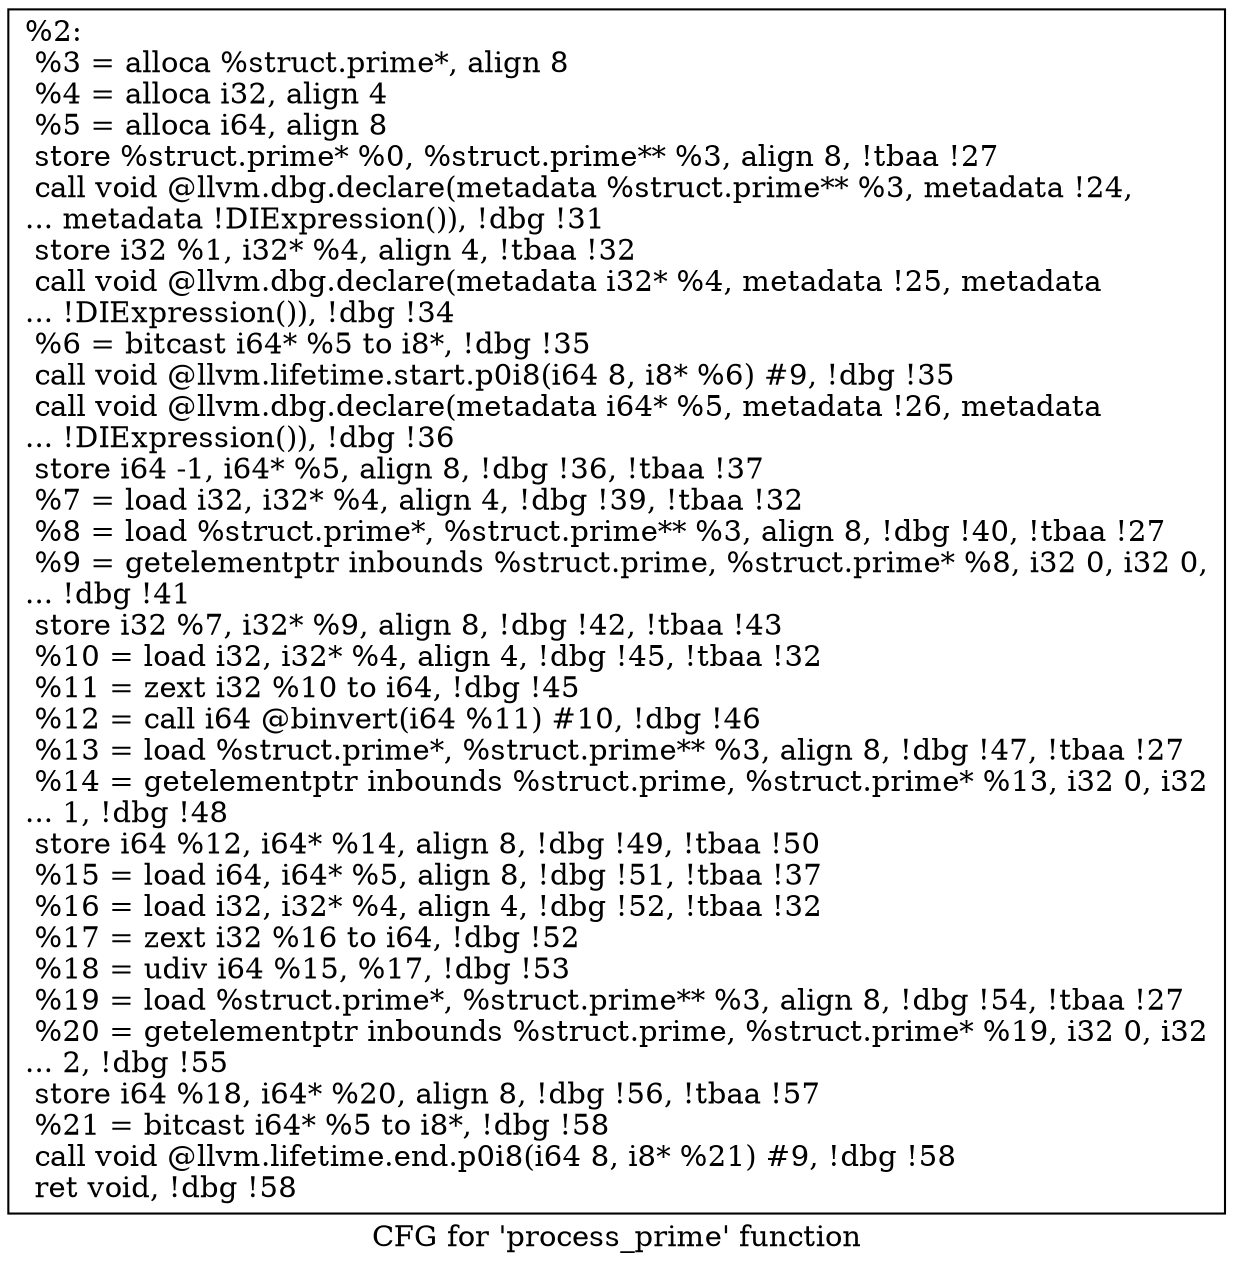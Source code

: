 digraph "CFG for 'process_prime' function" {
	label="CFG for 'process_prime' function";

	Node0xbe8c50 [shape=record,label="{%2:\l  %3 = alloca %struct.prime*, align 8\l  %4 = alloca i32, align 4\l  %5 = alloca i64, align 8\l  store %struct.prime* %0, %struct.prime** %3, align 8, !tbaa !27\l  call void @llvm.dbg.declare(metadata %struct.prime** %3, metadata !24,\l... metadata !DIExpression()), !dbg !31\l  store i32 %1, i32* %4, align 4, !tbaa !32\l  call void @llvm.dbg.declare(metadata i32* %4, metadata !25, metadata\l... !DIExpression()), !dbg !34\l  %6 = bitcast i64* %5 to i8*, !dbg !35\l  call void @llvm.lifetime.start.p0i8(i64 8, i8* %6) #9, !dbg !35\l  call void @llvm.dbg.declare(metadata i64* %5, metadata !26, metadata\l... !DIExpression()), !dbg !36\l  store i64 -1, i64* %5, align 8, !dbg !36, !tbaa !37\l  %7 = load i32, i32* %4, align 4, !dbg !39, !tbaa !32\l  %8 = load %struct.prime*, %struct.prime** %3, align 8, !dbg !40, !tbaa !27\l  %9 = getelementptr inbounds %struct.prime, %struct.prime* %8, i32 0, i32 0,\l... !dbg !41\l  store i32 %7, i32* %9, align 8, !dbg !42, !tbaa !43\l  %10 = load i32, i32* %4, align 4, !dbg !45, !tbaa !32\l  %11 = zext i32 %10 to i64, !dbg !45\l  %12 = call i64 @binvert(i64 %11) #10, !dbg !46\l  %13 = load %struct.prime*, %struct.prime** %3, align 8, !dbg !47, !tbaa !27\l  %14 = getelementptr inbounds %struct.prime, %struct.prime* %13, i32 0, i32\l... 1, !dbg !48\l  store i64 %12, i64* %14, align 8, !dbg !49, !tbaa !50\l  %15 = load i64, i64* %5, align 8, !dbg !51, !tbaa !37\l  %16 = load i32, i32* %4, align 4, !dbg !52, !tbaa !32\l  %17 = zext i32 %16 to i64, !dbg !52\l  %18 = udiv i64 %15, %17, !dbg !53\l  %19 = load %struct.prime*, %struct.prime** %3, align 8, !dbg !54, !tbaa !27\l  %20 = getelementptr inbounds %struct.prime, %struct.prime* %19, i32 0, i32\l... 2, !dbg !55\l  store i64 %18, i64* %20, align 8, !dbg !56, !tbaa !57\l  %21 = bitcast i64* %5 to i8*, !dbg !58\l  call void @llvm.lifetime.end.p0i8(i64 8, i8* %21) #9, !dbg !58\l  ret void, !dbg !58\l}"];
}
